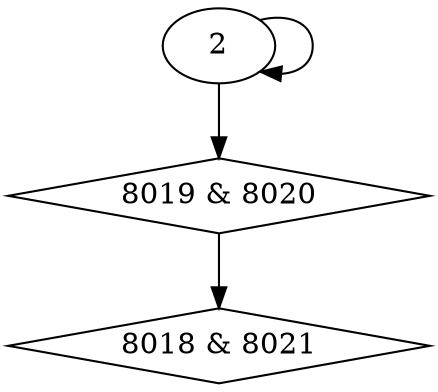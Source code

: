 digraph {
0 [label = "8018 & 8021", shape = diamond];
1 [label = "8019 & 8020", shape = diamond];
1 -> 0;
2 -> 1;
2 -> 2;
}
